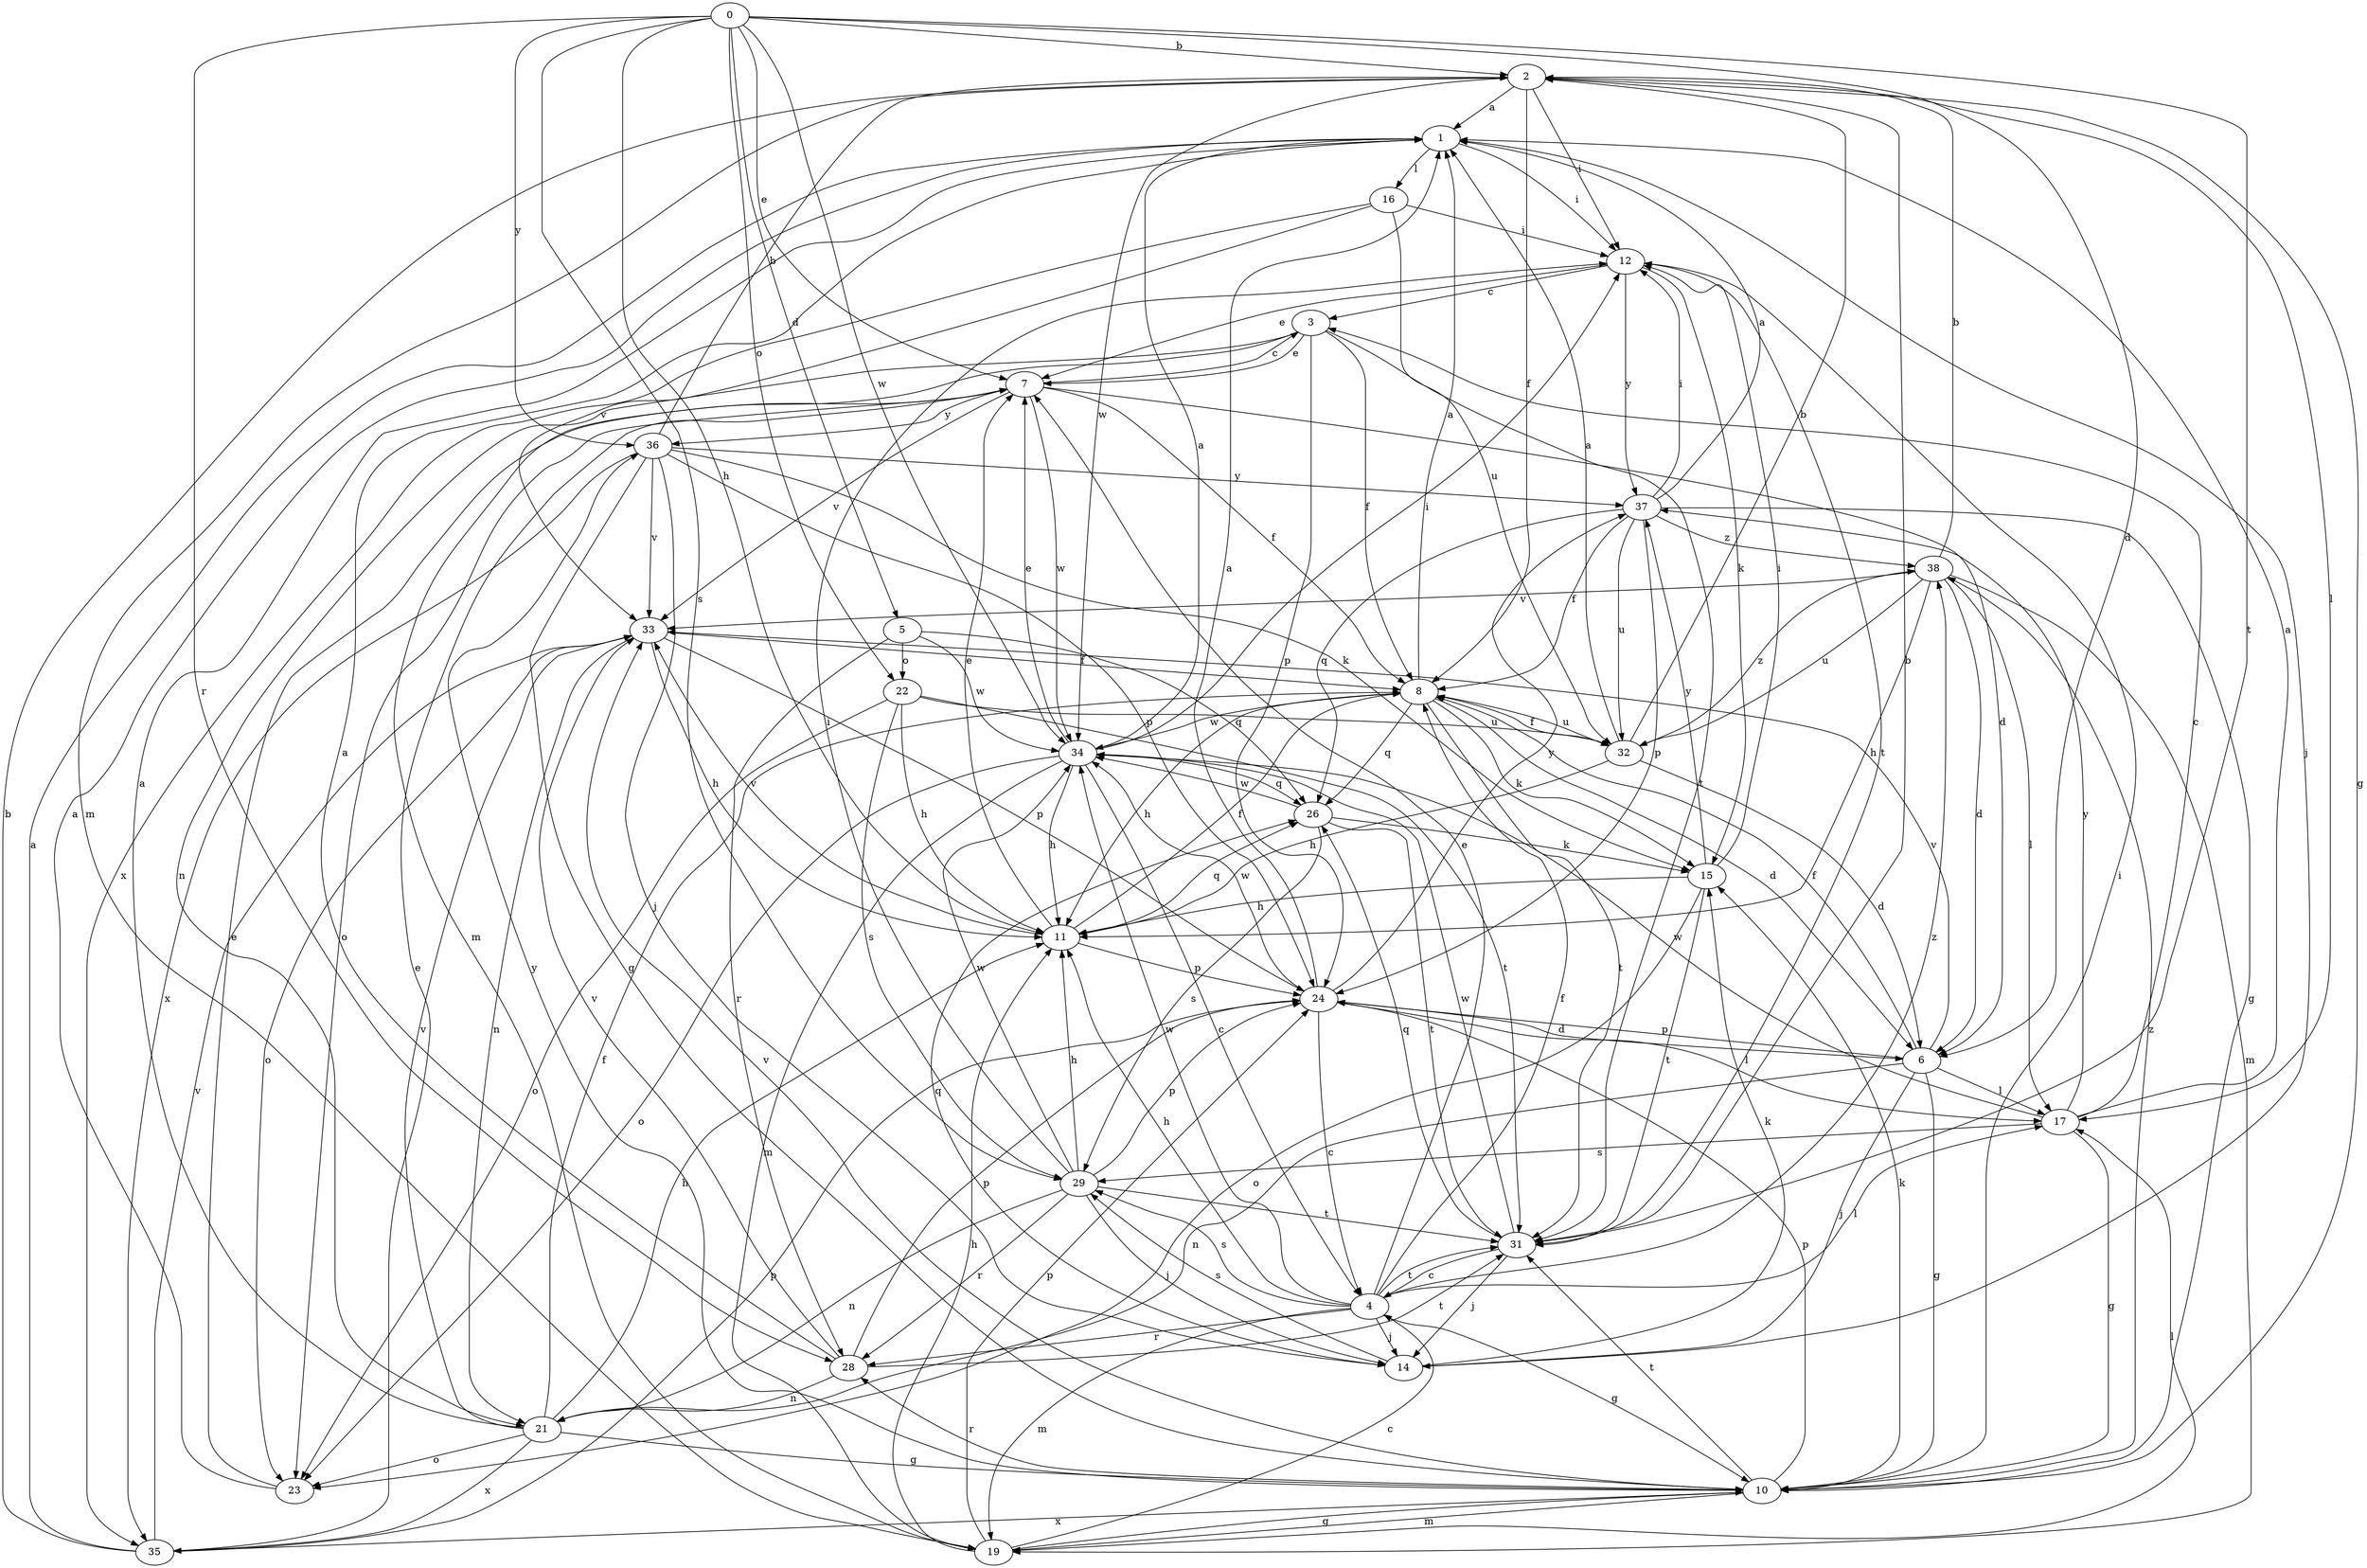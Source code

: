 strict digraph  {
0;
1;
2;
3;
4;
5;
6;
7;
8;
10;
11;
12;
14;
15;
16;
17;
19;
21;
22;
23;
24;
26;
28;
29;
31;
32;
33;
34;
35;
36;
37;
38;
0 -> 2  [label=b];
0 -> 5  [label=d];
0 -> 6  [label=d];
0 -> 7  [label=e];
0 -> 11  [label=h];
0 -> 22  [label=o];
0 -> 28  [label=r];
0 -> 29  [label=s];
0 -> 31  [label=t];
0 -> 34  [label=w];
0 -> 36  [label=y];
1 -> 12  [label=i];
1 -> 14  [label=j];
1 -> 16  [label=l];
2 -> 1  [label=a];
2 -> 8  [label=f];
2 -> 10  [label=g];
2 -> 12  [label=i];
2 -> 17  [label=l];
2 -> 19  [label=m];
2 -> 34  [label=w];
3 -> 7  [label=e];
3 -> 8  [label=f];
3 -> 19  [label=m];
3 -> 21  [label=n];
3 -> 24  [label=p];
3 -> 31  [label=t];
4 -> 7  [label=e];
4 -> 8  [label=f];
4 -> 10  [label=g];
4 -> 11  [label=h];
4 -> 14  [label=j];
4 -> 17  [label=l];
4 -> 19  [label=m];
4 -> 28  [label=r];
4 -> 29  [label=s];
4 -> 31  [label=t];
4 -> 34  [label=w];
4 -> 38  [label=z];
5 -> 22  [label=o];
5 -> 26  [label=q];
5 -> 28  [label=r];
5 -> 34  [label=w];
6 -> 8  [label=f];
6 -> 10  [label=g];
6 -> 14  [label=j];
6 -> 17  [label=l];
6 -> 21  [label=n];
6 -> 24  [label=p];
6 -> 33  [label=v];
7 -> 3  [label=c];
7 -> 6  [label=d];
7 -> 8  [label=f];
7 -> 23  [label=o];
7 -> 33  [label=v];
7 -> 34  [label=w];
7 -> 36  [label=y];
8 -> 1  [label=a];
8 -> 6  [label=d];
8 -> 11  [label=h];
8 -> 15  [label=k];
8 -> 26  [label=q];
8 -> 31  [label=t];
8 -> 32  [label=u];
8 -> 34  [label=w];
10 -> 12  [label=i];
10 -> 15  [label=k];
10 -> 19  [label=m];
10 -> 24  [label=p];
10 -> 28  [label=r];
10 -> 31  [label=t];
10 -> 33  [label=v];
10 -> 35  [label=x];
10 -> 36  [label=y];
10 -> 38  [label=z];
11 -> 7  [label=e];
11 -> 8  [label=f];
11 -> 24  [label=p];
11 -> 26  [label=q];
11 -> 33  [label=v];
12 -> 3  [label=c];
12 -> 7  [label=e];
12 -> 15  [label=k];
12 -> 31  [label=t];
12 -> 37  [label=y];
14 -> 15  [label=k];
14 -> 26  [label=q];
14 -> 29  [label=s];
15 -> 11  [label=h];
15 -> 12  [label=i];
15 -> 23  [label=o];
15 -> 31  [label=t];
15 -> 37  [label=y];
16 -> 12  [label=i];
16 -> 32  [label=u];
16 -> 33  [label=v];
16 -> 35  [label=x];
17 -> 1  [label=a];
17 -> 3  [label=c];
17 -> 10  [label=g];
17 -> 29  [label=s];
17 -> 34  [label=w];
17 -> 37  [label=y];
19 -> 4  [label=c];
19 -> 10  [label=g];
19 -> 11  [label=h];
19 -> 17  [label=l];
19 -> 24  [label=p];
21 -> 1  [label=a];
21 -> 8  [label=f];
21 -> 10  [label=g];
21 -> 11  [label=h];
21 -> 23  [label=o];
21 -> 33  [label=v];
21 -> 35  [label=x];
22 -> 11  [label=h];
22 -> 23  [label=o];
22 -> 29  [label=s];
22 -> 31  [label=t];
22 -> 32  [label=u];
23 -> 1  [label=a];
23 -> 7  [label=e];
24 -> 1  [label=a];
24 -> 4  [label=c];
24 -> 6  [label=d];
24 -> 17  [label=l];
24 -> 34  [label=w];
24 -> 37  [label=y];
26 -> 15  [label=k];
26 -> 29  [label=s];
26 -> 31  [label=t];
26 -> 34  [label=w];
28 -> 1  [label=a];
28 -> 21  [label=n];
28 -> 24  [label=p];
28 -> 31  [label=t];
28 -> 33  [label=v];
29 -> 11  [label=h];
29 -> 12  [label=i];
29 -> 14  [label=j];
29 -> 21  [label=n];
29 -> 24  [label=p];
29 -> 28  [label=r];
29 -> 31  [label=t];
29 -> 34  [label=w];
31 -> 2  [label=b];
31 -> 4  [label=c];
31 -> 14  [label=j];
31 -> 26  [label=q];
31 -> 34  [label=w];
32 -> 1  [label=a];
32 -> 2  [label=b];
32 -> 6  [label=d];
32 -> 8  [label=f];
32 -> 11  [label=h];
32 -> 38  [label=z];
33 -> 8  [label=f];
33 -> 11  [label=h];
33 -> 21  [label=n];
33 -> 23  [label=o];
33 -> 24  [label=p];
34 -> 1  [label=a];
34 -> 4  [label=c];
34 -> 7  [label=e];
34 -> 11  [label=h];
34 -> 12  [label=i];
34 -> 19  [label=m];
34 -> 23  [label=o];
34 -> 26  [label=q];
35 -> 1  [label=a];
35 -> 2  [label=b];
35 -> 7  [label=e];
35 -> 24  [label=p];
35 -> 33  [label=v];
36 -> 2  [label=b];
36 -> 10  [label=g];
36 -> 14  [label=j];
36 -> 15  [label=k];
36 -> 24  [label=p];
36 -> 33  [label=v];
36 -> 35  [label=x];
36 -> 37  [label=y];
37 -> 1  [label=a];
37 -> 8  [label=f];
37 -> 10  [label=g];
37 -> 12  [label=i];
37 -> 24  [label=p];
37 -> 26  [label=q];
37 -> 32  [label=u];
37 -> 38  [label=z];
38 -> 2  [label=b];
38 -> 6  [label=d];
38 -> 11  [label=h];
38 -> 17  [label=l];
38 -> 19  [label=m];
38 -> 32  [label=u];
38 -> 33  [label=v];
}
